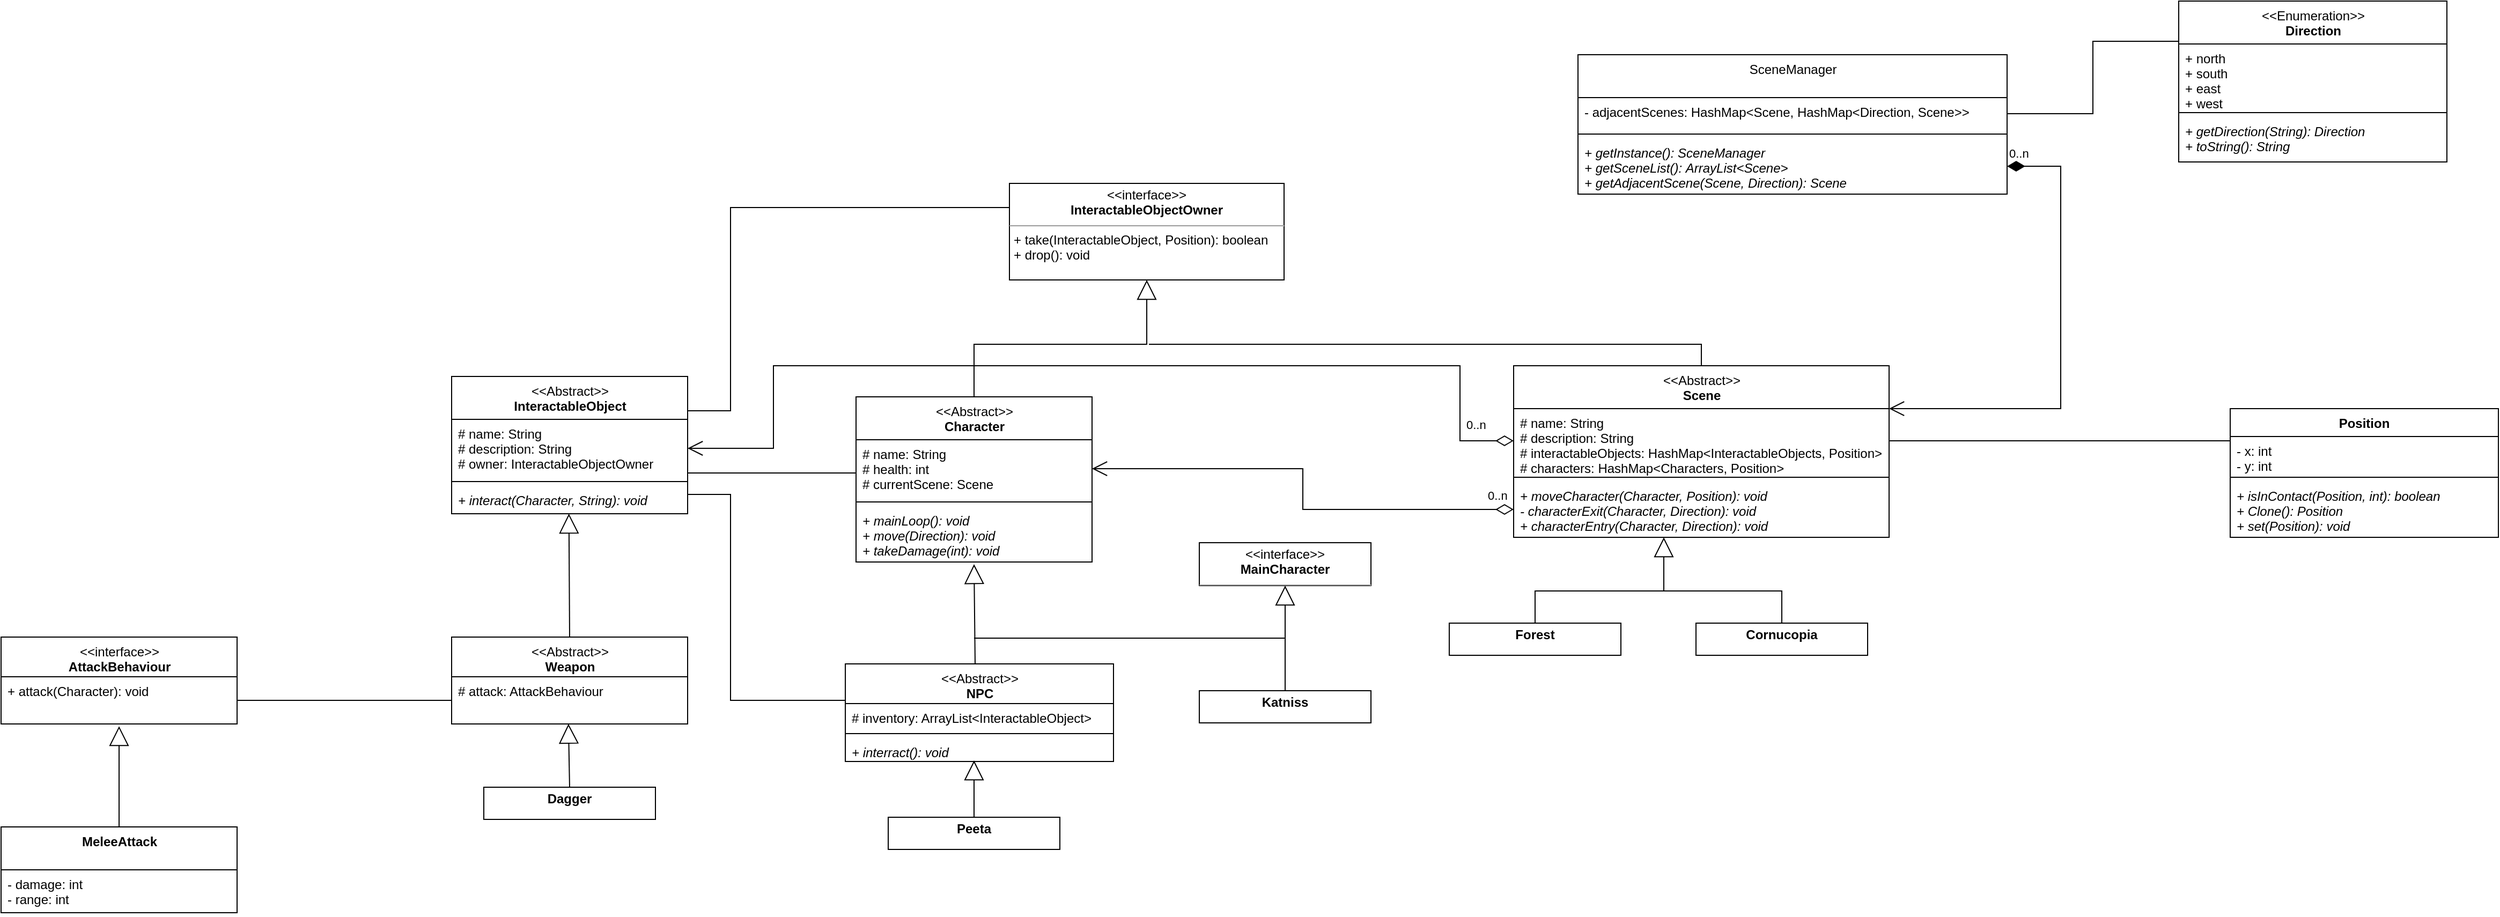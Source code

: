 <mxfile version="20.8.16" type="device"><diagram id="C5RBs43oDa-KdzZeNtuy" name="Page-1"><mxGraphModel dx="2387" dy="2113" grid="1" gridSize="10" guides="1" tooltips="1" connect="1" arrows="1" fold="1" page="1" pageScale="1" pageWidth="827" pageHeight="1169" math="0" shadow="0"><root><mxCell id="WIyWlLk6GJQsqaUBKTNV-0"/><mxCell id="WIyWlLk6GJQsqaUBKTNV-1" parent="WIyWlLk6GJQsqaUBKTNV-0"/><mxCell id="KbzgAZUYvBHw4ofvSIAz-62" style="edgeStyle=orthogonalEdgeStyle;rounded=0;orthogonalLoop=1;jettySize=auto;html=1;exitX=0;exitY=0.25;exitDx=0;exitDy=0;entryX=1;entryY=0.25;entryDx=0;entryDy=0;endArrow=none;endFill=0;jumpStyle=sharp;" parent="WIyWlLk6GJQsqaUBKTNV-1" source="KbzgAZUYvBHw4ofvSIAz-7" target="KbzgAZUYvBHw4ofvSIAz-9" edge="1"><mxGeometry relative="1" as="geometry"><Array as="points"><mxPoint x="670" y="123"/><mxPoint x="670" y="312"/></Array></mxGeometry></mxCell><mxCell id="KbzgAZUYvBHw4ofvSIAz-7" value="&lt;p style=&quot;margin:0px;margin-top:4px;text-align:center;&quot;&gt;&amp;lt;&amp;lt;interface&amp;gt;&amp;gt;&lt;br&gt;&lt;b&gt;InteractableObjectOwner&lt;/b&gt;&lt;/p&gt;&lt;hr size=&quot;1&quot;&gt;&lt;p style=&quot;margin:0px;margin-left:4px;&quot;&gt;+ take(InteractableObject, Position): boolean&lt;/p&gt;&lt;p style=&quot;margin:0px;margin-left:4px;&quot;&gt;+ drop(): void&lt;/p&gt;" style="verticalAlign=top;align=left;overflow=fill;fontSize=12;fontFamily=Helvetica;html=1;" parent="WIyWlLk6GJQsqaUBKTNV-1" vertex="1"><mxGeometry x="930" y="100" width="256" height="90" as="geometry"/></mxCell><mxCell id="KbzgAZUYvBHw4ofvSIAz-8" value="&lt;p style=&quot;margin:0px;margin-top:4px;text-align:center;&quot;&gt;&amp;lt;&amp;lt;interface&amp;gt;&amp;gt;&lt;br&gt;&lt;b&gt;MainCharacter&lt;/b&gt;&lt;/p&gt;&lt;hr size=&quot;1&quot;&gt;&lt;p style=&quot;margin:0px;margin-left:4px;&quot;&gt;&lt;br&gt;&lt;/p&gt;" style="verticalAlign=top;align=left;overflow=fill;fontSize=12;fontFamily=Helvetica;html=1;" parent="WIyWlLk6GJQsqaUBKTNV-1" vertex="1"><mxGeometry x="1107" y="435" width="160" height="40" as="geometry"/></mxCell><mxCell id="KbzgAZUYvBHw4ofvSIAz-65" style="edgeStyle=orthogonalEdgeStyle;rounded=0;orthogonalLoop=1;jettySize=auto;html=1;exitX=1;exitY=0.5;exitDx=0;exitDy=0;entryX=0;entryY=0.5;entryDx=0;entryDy=0;endArrow=none;endFill=0;jumpStyle=sharp;" parent="WIyWlLk6GJQsqaUBKTNV-1" source="KbzgAZUYvBHw4ofvSIAz-12" target="KbzgAZUYvBHw4ofvSIAz-28" edge="1"><mxGeometry relative="1" as="geometry"><Array as="points"><mxPoint x="630" y="390"/><mxPoint x="670" y="390"/><mxPoint x="670" y="582"/><mxPoint x="777" y="582"/></Array></mxGeometry></mxCell><mxCell id="KbzgAZUYvBHw4ofvSIAz-9" value="&lt;span style=&quot;font-weight: normal;&quot;&gt;&amp;lt;&amp;lt;Abstract&amp;gt;&amp;gt;&lt;/span&gt;&lt;br&gt;InteractableObject" style="swimlane;fontStyle=1;align=center;verticalAlign=top;childLayout=stackLayout;horizontal=1;startSize=40;horizontalStack=0;resizeParent=1;resizeParentMax=0;resizeLast=0;collapsible=1;marginBottom=0;html=1;" parent="WIyWlLk6GJQsqaUBKTNV-1" vertex="1"><mxGeometry x="410" y="280" width="220" height="128" as="geometry"/></mxCell><mxCell id="KbzgAZUYvBHw4ofvSIAz-10" value="# name: String&#10;# description: String&#10;# owner: InteractableObjectOwner" style="text;strokeColor=none;fillColor=none;align=left;verticalAlign=top;spacingLeft=4;spacingRight=4;overflow=hidden;rotatable=0;points=[[0,0.5],[1,0.5]];portConstraint=eastwest;" parent="KbzgAZUYvBHw4ofvSIAz-9" vertex="1"><mxGeometry y="40" width="220" height="54" as="geometry"/></mxCell><mxCell id="KbzgAZUYvBHw4ofvSIAz-11" value="" style="line;strokeWidth=1;fillColor=none;align=left;verticalAlign=middle;spacingTop=-1;spacingLeft=3;spacingRight=3;rotatable=0;labelPosition=right;points=[];portConstraint=eastwest;strokeColor=inherit;" parent="KbzgAZUYvBHw4ofvSIAz-9" vertex="1"><mxGeometry y="94" width="220" height="8" as="geometry"/></mxCell><mxCell id="KbzgAZUYvBHw4ofvSIAz-12" value="+ interact(Character, String): void" style="text;strokeColor=none;fillColor=none;align=left;verticalAlign=top;spacingLeft=4;spacingRight=4;overflow=hidden;rotatable=0;points=[[0,0.5],[1,0.5]];portConstraint=eastwest;fontStyle=2" parent="KbzgAZUYvBHw4ofvSIAz-9" vertex="1"><mxGeometry y="102" width="220" height="26" as="geometry"/></mxCell><mxCell id="KbzgAZUYvBHw4ofvSIAz-13" value="&lt;span style=&quot;font-weight: normal;&quot;&gt;&amp;lt;&amp;lt;Abstract&amp;gt;&amp;gt;&lt;/span&gt;&lt;br&gt;Weapon" style="swimlane;fontStyle=1;align=center;verticalAlign=top;childLayout=stackLayout;horizontal=1;startSize=37;horizontalStack=0;resizeParent=1;resizeParentMax=0;resizeLast=0;collapsible=1;marginBottom=0;html=1;" parent="WIyWlLk6GJQsqaUBKTNV-1" vertex="1"><mxGeometry x="410" y="523" width="220" height="81" as="geometry"/></mxCell><mxCell id="KbzgAZUYvBHw4ofvSIAz-14" value="# attack: AttackBehaviour" style="text;strokeColor=none;fillColor=none;align=left;verticalAlign=top;spacingLeft=4;spacingRight=4;overflow=hidden;rotatable=0;points=[[0,0.5],[1,0.5]];portConstraint=eastwest;" parent="KbzgAZUYvBHw4ofvSIAz-13" vertex="1"><mxGeometry y="37" width="220" height="44" as="geometry"/></mxCell><mxCell id="KbzgAZUYvBHw4ofvSIAz-21" value="&lt;p style=&quot;margin:0px;margin-top:4px;text-align:center;&quot;&gt;&lt;b&gt;Dagger&lt;/b&gt;&lt;/p&gt;" style="verticalAlign=top;align=left;overflow=fill;fontSize=12;fontFamily=Helvetica;html=1;" parent="WIyWlLk6GJQsqaUBKTNV-1" vertex="1"><mxGeometry x="440" y="663" width="160" height="30" as="geometry"/></mxCell><mxCell id="KbzgAZUYvBHw4ofvSIAz-23" value="&lt;span style=&quot;font-style: normal;&quot;&gt;&lt;span style=&quot;font-weight: normal;&quot;&gt;&amp;lt;&amp;lt;Abstract&amp;gt;&amp;gt;&lt;/span&gt;&lt;br&gt;Character&lt;/span&gt;" style="swimlane;fontStyle=3;align=center;verticalAlign=top;childLayout=stackLayout;horizontal=1;startSize=40;horizontalStack=0;resizeParent=1;resizeParentMax=0;resizeLast=0;collapsible=1;marginBottom=0;html=1;" parent="WIyWlLk6GJQsqaUBKTNV-1" vertex="1"><mxGeometry x="787" y="299" width="220" height="154" as="geometry"/></mxCell><mxCell id="KbzgAZUYvBHw4ofvSIAz-24" value="# name: String&#10;# health: int&#10;# currentScene: Scene" style="text;strokeColor=none;fillColor=none;align=left;verticalAlign=top;spacingLeft=4;spacingRight=4;overflow=hidden;rotatable=0;points=[[0,0.5],[1,0.5]];portConstraint=eastwest;" parent="KbzgAZUYvBHw4ofvSIAz-23" vertex="1"><mxGeometry y="40" width="220" height="54" as="geometry"/></mxCell><mxCell id="KbzgAZUYvBHw4ofvSIAz-25" value="" style="line;strokeWidth=1;fillColor=none;align=left;verticalAlign=middle;spacingTop=-1;spacingLeft=3;spacingRight=3;rotatable=0;labelPosition=right;points=[];portConstraint=eastwest;strokeColor=inherit;" parent="KbzgAZUYvBHw4ofvSIAz-23" vertex="1"><mxGeometry y="94" width="220" height="8" as="geometry"/></mxCell><mxCell id="KbzgAZUYvBHw4ofvSIAz-26" value="+ mainLoop(): void&#10;+ move(Direction): void&#10;+ takeDamage(int): void" style="text;strokeColor=none;fillColor=none;align=left;verticalAlign=top;spacingLeft=4;spacingRight=4;overflow=hidden;rotatable=0;points=[[0,0.5],[1,0.5]];portConstraint=eastwest;fontStyle=2" parent="KbzgAZUYvBHw4ofvSIAz-23" vertex="1"><mxGeometry y="102" width="220" height="52" as="geometry"/></mxCell><mxCell id="KbzgAZUYvBHw4ofvSIAz-27" value="&lt;span style=&quot;font-weight: normal;&quot;&gt;&amp;lt;&amp;lt;Abstract&amp;gt;&amp;gt;&lt;/span&gt;&lt;br&gt;NPC" style="swimlane;fontStyle=1;align=center;verticalAlign=top;childLayout=stackLayout;horizontal=1;startSize=37;horizontalStack=0;resizeParent=1;resizeParentMax=0;resizeLast=0;collapsible=1;marginBottom=0;html=1;" parent="WIyWlLk6GJQsqaUBKTNV-1" vertex="1"><mxGeometry x="777" y="548" width="250" height="91" as="geometry"/></mxCell><mxCell id="KbzgAZUYvBHw4ofvSIAz-28" value="# inventory: ArrayList&lt;InteractableObject&gt;" style="text;strokeColor=none;fillColor=none;align=left;verticalAlign=top;spacingLeft=4;spacingRight=4;overflow=hidden;rotatable=0;points=[[0,0.5],[1,0.5]];portConstraint=eastwest;" parent="KbzgAZUYvBHw4ofvSIAz-27" vertex="1"><mxGeometry y="37" width="250" height="24" as="geometry"/></mxCell><mxCell id="KbzgAZUYvBHw4ofvSIAz-29" value="" style="line;strokeWidth=1;fillColor=none;align=left;verticalAlign=middle;spacingTop=-1;spacingLeft=3;spacingRight=3;rotatable=0;labelPosition=right;points=[];portConstraint=eastwest;strokeColor=inherit;" parent="KbzgAZUYvBHw4ofvSIAz-27" vertex="1"><mxGeometry y="61" width="250" height="8" as="geometry"/></mxCell><mxCell id="KbzgAZUYvBHw4ofvSIAz-30" value="+ interract(): void" style="text;strokeColor=none;fillColor=none;align=left;verticalAlign=top;spacingLeft=4;spacingRight=4;overflow=hidden;rotatable=0;points=[[0,0.5],[1,0.5]];portConstraint=eastwest;fontStyle=2" parent="KbzgAZUYvBHw4ofvSIAz-27" vertex="1"><mxGeometry y="69" width="250" height="22" as="geometry"/></mxCell><mxCell id="KbzgAZUYvBHw4ofvSIAz-40" style="edgeStyle=orthogonalEdgeStyle;rounded=0;orthogonalLoop=1;jettySize=auto;html=1;exitX=0.5;exitY=0;exitDx=0;exitDy=0;endArrow=none;endFill=0;" parent="WIyWlLk6GJQsqaUBKTNV-1" source="KbzgAZUYvBHw4ofvSIAz-31" edge="1"><mxGeometry relative="1" as="geometry"><mxPoint x="897" y="524" as="targetPoint"/><Array as="points"><mxPoint x="1187" y="524"/><mxPoint x="907" y="524"/></Array></mxGeometry></mxCell><mxCell id="KbzgAZUYvBHw4ofvSIAz-31" value="&lt;p style=&quot;margin:0px;margin-top:4px;text-align:center;&quot;&gt;&lt;b&gt;Katniss&lt;/b&gt;&lt;/p&gt;" style="verticalAlign=top;align=left;overflow=fill;fontSize=12;fontFamily=Helvetica;html=1;" parent="WIyWlLk6GJQsqaUBKTNV-1" vertex="1"><mxGeometry x="1107" y="573" width="160" height="30" as="geometry"/></mxCell><mxCell id="KbzgAZUYvBHw4ofvSIAz-32" value="&lt;p style=&quot;margin:0px;margin-top:4px;text-align:center;&quot;&gt;&lt;b&gt;Peeta&lt;/b&gt;&lt;/p&gt;" style="verticalAlign=top;align=left;overflow=fill;fontSize=12;fontFamily=Helvetica;html=1;" parent="WIyWlLk6GJQsqaUBKTNV-1" vertex="1"><mxGeometry x="817" y="691" width="160" height="30" as="geometry"/></mxCell><mxCell id="KbzgAZUYvBHw4ofvSIAz-34" value="" style="endArrow=block;endSize=16;endFill=0;html=1;rounded=0;exitX=0.5;exitY=0;exitDx=0;exitDy=0;entryX=0.497;entryY=0.997;entryDx=0;entryDy=0;entryPerimeter=0;" parent="WIyWlLk6GJQsqaUBKTNV-1" source="KbzgAZUYvBHw4ofvSIAz-13" target="KbzgAZUYvBHw4ofvSIAz-12" edge="1"><mxGeometry x="0.125" y="-80" width="160" relative="1" as="geometry"><mxPoint x="590" y="500" as="sourcePoint"/><mxPoint x="520" y="400" as="targetPoint"/><mxPoint as="offset"/></mxGeometry></mxCell><mxCell id="KbzgAZUYvBHw4ofvSIAz-35" value="" style="endArrow=block;endSize=16;endFill=0;html=1;rounded=0;exitX=0.5;exitY=0;exitDx=0;exitDy=0;entryX=0.495;entryY=0.997;entryDx=0;entryDy=0;entryPerimeter=0;" parent="WIyWlLk6GJQsqaUBKTNV-1" source="KbzgAZUYvBHw4ofvSIAz-21" target="KbzgAZUYvBHw4ofvSIAz-14" edge="1"><mxGeometry x="0.125" y="-80" width="160" relative="1" as="geometry"><mxPoint x="530" y="533" as="sourcePoint"/><mxPoint x="529.34" y="403.922" as="targetPoint"/><mxPoint as="offset"/></mxGeometry></mxCell><mxCell id="KbzgAZUYvBHw4ofvSIAz-36" value="" style="endArrow=block;endSize=16;endFill=0;html=1;rounded=0;exitX=0.5;exitY=0;exitDx=0;exitDy=0;" parent="WIyWlLk6GJQsqaUBKTNV-1" source="KbzgAZUYvBHw4ofvSIAz-32" edge="1"><mxGeometry x="0.125" y="-80" width="160" relative="1" as="geometry"><mxPoint x="896" y="688" as="sourcePoint"/><mxPoint x="897" y="638" as="targetPoint"/><mxPoint as="offset"/></mxGeometry></mxCell><mxCell id="KbzgAZUYvBHw4ofvSIAz-37" value="" style="endArrow=block;endSize=16;endFill=0;html=1;rounded=0;exitX=0.5;exitY=0;exitDx=0;exitDy=0;" parent="WIyWlLk6GJQsqaUBKTNV-1" edge="1"><mxGeometry x="0.125" y="-80" width="160" relative="1" as="geometry"><mxPoint x="898" y="548" as="sourcePoint"/><mxPoint x="897" y="455" as="targetPoint"/><mxPoint as="offset"/></mxGeometry></mxCell><mxCell id="KbzgAZUYvBHw4ofvSIAz-38" value="" style="endArrow=block;endSize=16;endFill=0;html=1;rounded=0;entryX=0.5;entryY=1;entryDx=0;entryDy=0;exitX=0.5;exitY=0;exitDx=0;exitDy=0;jumpStyle=sharp;" parent="WIyWlLk6GJQsqaUBKTNV-1" source="KbzgAZUYvBHw4ofvSIAz-23" target="KbzgAZUYvBHw4ofvSIAz-7" edge="1"><mxGeometry x="0.125" y="-80" width="160" relative="1" as="geometry"><mxPoint x="849" y="260" as="sourcePoint"/><mxPoint x="849.29" y="160" as="targetPoint"/><mxPoint as="offset"/><Array as="points"><mxPoint x="897" y="250"/><mxPoint x="1058" y="250"/></Array></mxGeometry></mxCell><mxCell id="KbzgAZUYvBHw4ofvSIAz-39" value="" style="endArrow=block;endSize=16;endFill=0;html=1;rounded=0;entryX=0.5;entryY=1;entryDx=0;entryDy=0;exitX=0.5;exitY=0;exitDx=0;exitDy=0;" parent="WIyWlLk6GJQsqaUBKTNV-1" source="KbzgAZUYvBHw4ofvSIAz-31" target="KbzgAZUYvBHw4ofvSIAz-8" edge="1"><mxGeometry x="0.125" y="-80" width="160" relative="1" as="geometry"><mxPoint x="907.0" y="698" as="sourcePoint"/><mxPoint x="906.45" y="637.998" as="targetPoint"/><mxPoint as="offset"/></mxGeometry></mxCell><mxCell id="KbzgAZUYvBHw4ofvSIAz-45" style="edgeStyle=orthogonalEdgeStyle;rounded=0;orthogonalLoop=1;jettySize=auto;html=1;exitX=0.5;exitY=0;exitDx=0;exitDy=0;endArrow=none;endFill=0;" parent="WIyWlLk6GJQsqaUBKTNV-1" source="KbzgAZUYvBHw4ofvSIAz-41" edge="1"><mxGeometry relative="1" as="geometry"><mxPoint x="1060" y="250" as="targetPoint"/><Array as="points"><mxPoint x="1510" y="250"/><mxPoint x="1060" y="250"/></Array></mxGeometry></mxCell><mxCell id="KbzgAZUYvBHw4ofvSIAz-41" value="&lt;span style=&quot;font-weight: normal;&quot;&gt;&amp;lt;&amp;lt;Abstract&amp;gt;&amp;gt;&lt;/span&gt;&lt;br&gt;Scene" style="swimlane;fontStyle=1;align=center;verticalAlign=top;childLayout=stackLayout;horizontal=1;startSize=40;horizontalStack=0;resizeParent=1;resizeParentMax=0;resizeLast=0;collapsible=1;marginBottom=0;html=1;" parent="WIyWlLk6GJQsqaUBKTNV-1" vertex="1"><mxGeometry x="1400" y="270" width="350" height="160" as="geometry"/></mxCell><mxCell id="KbzgAZUYvBHw4ofvSIAz-42" value="# name: String&#10;# description: String&#10;# interactableObjects: HashMap&lt;InteractableObjects, Position&gt;&#10;# characters: HashMap&lt;Characters, Position&gt;&#10;# sceneSize: int" style="text;strokeColor=none;fillColor=none;align=left;verticalAlign=top;spacingLeft=4;spacingRight=4;overflow=hidden;rotatable=0;points=[[0,0.5],[1,0.5]];portConstraint=eastwest;" parent="KbzgAZUYvBHw4ofvSIAz-41" vertex="1"><mxGeometry y="40" width="350" height="60" as="geometry"/></mxCell><mxCell id="KbzgAZUYvBHw4ofvSIAz-43" value="" style="line;strokeWidth=1;fillColor=none;align=left;verticalAlign=middle;spacingTop=-1;spacingLeft=3;spacingRight=3;rotatable=0;labelPosition=right;points=[];portConstraint=eastwest;strokeColor=inherit;" parent="KbzgAZUYvBHw4ofvSIAz-41" vertex="1"><mxGeometry y="100" width="350" height="8" as="geometry"/></mxCell><mxCell id="KbzgAZUYvBHw4ofvSIAz-44" value="+ moveCharacter(Character, Position): void&#10;- characterExit(Character, Direction): void&#10;+ characterEntry(Character, Direction): void" style="text;strokeColor=none;fillColor=none;align=left;verticalAlign=top;spacingLeft=4;spacingRight=4;overflow=hidden;rotatable=0;points=[[0,0.5],[1,0.5]];portConstraint=eastwest;fontStyle=2" parent="KbzgAZUYvBHw4ofvSIAz-41" vertex="1"><mxGeometry y="108" width="350" height="52" as="geometry"/></mxCell><mxCell id="KbzgAZUYvBHw4ofvSIAz-46" value="&lt;p style=&quot;margin:0px;margin-top:4px;text-align:center;&quot;&gt;&lt;b&gt;Forest&lt;/b&gt;&lt;/p&gt;" style="verticalAlign=top;align=left;overflow=fill;fontSize=12;fontFamily=Helvetica;html=1;" parent="WIyWlLk6GJQsqaUBKTNV-1" vertex="1"><mxGeometry x="1340" y="510" width="160" height="30" as="geometry"/></mxCell><mxCell id="KbzgAZUYvBHw4ofvSIAz-49" style="edgeStyle=orthogonalEdgeStyle;rounded=0;orthogonalLoop=1;jettySize=auto;html=1;exitX=0.5;exitY=0;exitDx=0;exitDy=0;endArrow=none;endFill=0;" parent="WIyWlLk6GJQsqaUBKTNV-1" source="KbzgAZUYvBHw4ofvSIAz-47" edge="1"><mxGeometry relative="1" as="geometry"><mxPoint x="1540" y="470" as="targetPoint"/><Array as="points"><mxPoint x="1650" y="480"/><mxPoint x="1540" y="480"/></Array></mxGeometry></mxCell><mxCell id="KbzgAZUYvBHw4ofvSIAz-47" value="&lt;p style=&quot;margin:0px;margin-top:4px;text-align:center;&quot;&gt;&lt;b&gt;Cornucopia&lt;/b&gt;&lt;/p&gt;" style="verticalAlign=top;align=left;overflow=fill;fontSize=12;fontFamily=Helvetica;html=1;" parent="WIyWlLk6GJQsqaUBKTNV-1" vertex="1"><mxGeometry x="1570" y="510" width="160" height="30" as="geometry"/></mxCell><mxCell id="KbzgAZUYvBHw4ofvSIAz-48" value="" style="endArrow=block;endSize=16;endFill=0;html=1;rounded=0;exitX=0.5;exitY=0;exitDx=0;exitDy=0;" parent="WIyWlLk6GJQsqaUBKTNV-1" source="KbzgAZUYvBHw4ofvSIAz-46" edge="1"><mxGeometry x="0.125" y="-80" width="160" relative="1" as="geometry"><mxPoint x="1540" y="540" as="sourcePoint"/><mxPoint x="1540" y="430" as="targetPoint"/><mxPoint as="offset"/><Array as="points"><mxPoint x="1420" y="480"/><mxPoint x="1540" y="480"/></Array></mxGeometry></mxCell><mxCell id="KbzgAZUYvBHw4ofvSIAz-60" style="edgeStyle=orthogonalEdgeStyle;rounded=0;orthogonalLoop=1;jettySize=auto;html=1;exitX=0;exitY=0.25;exitDx=0;exitDy=0;entryX=1;entryY=0.5;entryDx=0;entryDy=0;endArrow=none;endFill=0;" parent="WIyWlLk6GJQsqaUBKTNV-1" source="KbzgAZUYvBHw4ofvSIAz-50" target="KbzgAZUYvBHw4ofvSIAz-42" edge="1"><mxGeometry relative="1" as="geometry"/></mxCell><mxCell id="KbzgAZUYvBHw4ofvSIAz-50" value="Position" style="swimlane;fontStyle=1;align=center;verticalAlign=top;childLayout=stackLayout;horizontal=1;startSize=26;horizontalStack=0;resizeParent=1;resizeParentMax=0;resizeLast=0;collapsible=1;marginBottom=0;" parent="WIyWlLk6GJQsqaUBKTNV-1" vertex="1"><mxGeometry x="2068" y="310" width="250" height="120" as="geometry"/></mxCell><mxCell id="KbzgAZUYvBHw4ofvSIAz-51" value="- x: int&#10;- y: int&#10;" style="text;strokeColor=none;fillColor=none;align=left;verticalAlign=top;spacingLeft=4;spacingRight=4;overflow=hidden;rotatable=0;points=[[0,0.5],[1,0.5]];portConstraint=eastwest;" parent="KbzgAZUYvBHw4ofvSIAz-50" vertex="1"><mxGeometry y="26" width="250" height="34" as="geometry"/></mxCell><mxCell id="KbzgAZUYvBHw4ofvSIAz-52" value="" style="line;strokeWidth=1;fillColor=none;align=left;verticalAlign=middle;spacingTop=-1;spacingLeft=3;spacingRight=3;rotatable=0;labelPosition=right;points=[];portConstraint=eastwest;strokeColor=inherit;" parent="KbzgAZUYvBHw4ofvSIAz-50" vertex="1"><mxGeometry y="60" width="250" height="8" as="geometry"/></mxCell><mxCell id="KbzgAZUYvBHw4ofvSIAz-53" value="+ isInContact(Position, int): boolean&#10;+ Clone(): Position&#10;+ set(Position): void" style="text;strokeColor=none;fillColor=none;align=left;verticalAlign=top;spacingLeft=4;spacingRight=4;overflow=hidden;rotatable=0;points=[[0,0.5],[1,0.5]];portConstraint=eastwest;fontStyle=2" parent="KbzgAZUYvBHw4ofvSIAz-50" vertex="1"><mxGeometry y="68" width="250" height="52" as="geometry"/></mxCell><mxCell id="KbzgAZUYvBHw4ofvSIAz-61" style="edgeStyle=orthogonalEdgeStyle;rounded=0;orthogonalLoop=1;jettySize=auto;html=1;exitX=0;exitY=0.25;exitDx=0;exitDy=0;endArrow=none;endFill=0;" parent="WIyWlLk6GJQsqaUBKTNV-1" source="KbzgAZUYvBHw4ofvSIAz-54" target="YPkDti6GqqDZcME10Vep-1" edge="1"><mxGeometry relative="1" as="geometry"/></mxCell><mxCell id="KbzgAZUYvBHw4ofvSIAz-54" value="&lt;span style=&quot;font-weight: normal;&quot;&gt;&amp;lt;&amp;lt;Enumeration&amp;gt;&amp;gt;&lt;/span&gt;&lt;br&gt;Direction" style="swimlane;fontStyle=1;align=center;verticalAlign=top;childLayout=stackLayout;horizontal=1;startSize=40;horizontalStack=0;resizeParent=1;resizeParentMax=0;resizeLast=0;collapsible=1;marginBottom=0;html=1;" parent="WIyWlLk6GJQsqaUBKTNV-1" vertex="1"><mxGeometry x="2020" y="-70" width="250" height="150" as="geometry"/></mxCell><mxCell id="KbzgAZUYvBHw4ofvSIAz-55" value="+ north&#10;+ south&#10;+ east&#10;+ west" style="text;strokeColor=none;fillColor=none;align=left;verticalAlign=top;spacingLeft=4;spacingRight=4;overflow=hidden;rotatable=0;points=[[0,0.5],[1,0.5]];portConstraint=eastwest;" parent="KbzgAZUYvBHw4ofvSIAz-54" vertex="1"><mxGeometry y="40" width="250" height="60" as="geometry"/></mxCell><mxCell id="KbzgAZUYvBHw4ofvSIAz-56" value="" style="line;strokeWidth=1;fillColor=none;align=left;verticalAlign=middle;spacingTop=-1;spacingLeft=3;spacingRight=3;rotatable=0;labelPosition=right;points=[];portConstraint=eastwest;strokeColor=inherit;" parent="KbzgAZUYvBHw4ofvSIAz-54" vertex="1"><mxGeometry y="100" width="250" height="8" as="geometry"/></mxCell><mxCell id="KbzgAZUYvBHw4ofvSIAz-57" value="+ getDirection(String): Direction&#10;+ toString(): String" style="text;strokeColor=none;fillColor=none;align=left;verticalAlign=top;spacingLeft=4;spacingRight=4;overflow=hidden;rotatable=0;points=[[0,0.5],[1,0.5]];portConstraint=eastwest;fontStyle=2" parent="KbzgAZUYvBHw4ofvSIAz-54" vertex="1"><mxGeometry y="108" width="250" height="42" as="geometry"/></mxCell><mxCell id="YPkDti6GqqDZcME10Vep-0" value="&lt;span style=&quot;font-weight: 400;&quot;&gt;SceneManager&lt;/span&gt;" style="swimlane;fontStyle=1;align=center;verticalAlign=top;childLayout=stackLayout;horizontal=1;startSize=40;horizontalStack=0;resizeParent=1;resizeParentMax=0;resizeLast=0;collapsible=1;marginBottom=0;html=1;" parent="WIyWlLk6GJQsqaUBKTNV-1" vertex="1"><mxGeometry x="1460" y="-20" width="400" height="130" as="geometry"/></mxCell><mxCell id="YPkDti6GqqDZcME10Vep-1" value="- adjacentScenes: HashMap&lt;Scene, HashMap&lt;Direction, Scene&gt;&gt;" style="text;strokeColor=none;fillColor=none;align=left;verticalAlign=top;spacingLeft=4;spacingRight=4;overflow=hidden;rotatable=0;points=[[0,0.5],[1,0.5]];portConstraint=eastwest;" parent="YPkDti6GqqDZcME10Vep-0" vertex="1"><mxGeometry y="40" width="400" height="30" as="geometry"/></mxCell><mxCell id="YPkDti6GqqDZcME10Vep-2" value="" style="line;strokeWidth=1;fillColor=none;align=left;verticalAlign=middle;spacingTop=-1;spacingLeft=3;spacingRight=3;rotatable=0;labelPosition=right;points=[];portConstraint=eastwest;strokeColor=inherit;" parent="YPkDti6GqqDZcME10Vep-0" vertex="1"><mxGeometry y="70" width="400" height="8" as="geometry"/></mxCell><mxCell id="YPkDti6GqqDZcME10Vep-3" value="+ getInstance(): SceneManager&#10;+ getSceneList(): ArrayList&lt;Scene&gt;&#10;+ getAdjacentScene(Scene, Direction): Scene" style="text;strokeColor=none;fillColor=none;align=left;verticalAlign=top;spacingLeft=4;spacingRight=4;overflow=hidden;rotatable=0;points=[[0,0.5],[1,0.5]];portConstraint=eastwest;fontStyle=2" parent="YPkDti6GqqDZcME10Vep-0" vertex="1"><mxGeometry y="78" width="400" height="52" as="geometry"/></mxCell><mxCell id="YPkDti6GqqDZcME10Vep-5" value="0..n" style="endArrow=open;html=1;endSize=12;startArrow=diamondThin;startSize=14;startFill=1;edgeStyle=orthogonalEdgeStyle;align=left;verticalAlign=bottom;rounded=0;exitX=1;exitY=0.5;exitDx=0;exitDy=0;entryX=1;entryY=0.25;entryDx=0;entryDy=0;" parent="WIyWlLk6GJQsqaUBKTNV-1" source="YPkDti6GqqDZcME10Vep-3" target="KbzgAZUYvBHw4ofvSIAz-41" edge="1"><mxGeometry x="-1" y="3" relative="1" as="geometry"><mxPoint x="1730" y="200" as="sourcePoint"/><mxPoint x="1890" y="200" as="targetPoint"/><Array as="points"><mxPoint x="1910" y="84"/><mxPoint x="1910" y="310"/></Array></mxGeometry></mxCell><mxCell id="YPkDti6GqqDZcME10Vep-6" value="0..n" style="endArrow=open;html=1;endSize=12;startArrow=diamondThin;startSize=14;startFill=0;edgeStyle=orthogonalEdgeStyle;align=left;verticalAlign=bottom;rounded=0;exitX=0;exitY=0.5;exitDx=0;exitDy=0;entryX=1;entryY=0.5;entryDx=0;entryDy=0;" parent="WIyWlLk6GJQsqaUBKTNV-1" source="KbzgAZUYvBHw4ofvSIAz-44" target="KbzgAZUYvBHw4ofvSIAz-24" edge="1"><mxGeometry x="-0.878" y="-4" relative="1" as="geometry"><mxPoint x="1040" y="280" as="sourcePoint"/><mxPoint x="1200" y="280" as="targetPoint"/><mxPoint as="offset"/></mxGeometry></mxCell><mxCell id="YPkDti6GqqDZcME10Vep-8" style="edgeStyle=orthogonalEdgeStyle;rounded=0;orthogonalLoop=1;jettySize=auto;html=1;exitX=0;exitY=0.5;exitDx=0;exitDy=0;endArrow=none;endFill=0;" parent="WIyWlLk6GJQsqaUBKTNV-1" source="KbzgAZUYvBHw4ofvSIAz-26" edge="1"><mxGeometry relative="1" as="geometry"><mxPoint x="630" y="370" as="targetPoint"/><Array as="points"><mxPoint x="787" y="370"/></Array></mxGeometry></mxCell><mxCell id="YPkDti6GqqDZcME10Vep-9" value="0..n" style="endArrow=open;html=1;endSize=12;startArrow=diamondThin;startSize=14;startFill=0;edgeStyle=orthogonalEdgeStyle;align=left;verticalAlign=bottom;rounded=0;exitX=0;exitY=0.5;exitDx=0;exitDy=0;entryX=1;entryY=0.5;entryDx=0;entryDy=0;" parent="WIyWlLk6GJQsqaUBKTNV-1" source="KbzgAZUYvBHw4ofvSIAz-42" target="KbzgAZUYvBHw4ofvSIAz-10" edge="1"><mxGeometry x="-0.878" y="-4" relative="1" as="geometry"><mxPoint x="1410" y="414" as="sourcePoint"/><mxPoint x="1110" y="300" as="targetPoint"/><mxPoint as="offset"/><Array as="points"><mxPoint x="1350" y="340"/><mxPoint x="1350" y="270"/><mxPoint x="710" y="270"/><mxPoint x="710" y="347"/></Array></mxGeometry></mxCell><mxCell id="YPkDti6GqqDZcME10Vep-10" value="&lt;span style=&quot;font-weight: normal;&quot;&gt;&amp;lt;&amp;lt;interface&amp;gt;&amp;gt;&lt;/span&gt;&lt;br&gt;AttackBehaviour" style="swimlane;fontStyle=1;align=center;verticalAlign=top;childLayout=stackLayout;horizontal=1;startSize=37;horizontalStack=0;resizeParent=1;resizeParentMax=0;resizeLast=0;collapsible=1;marginBottom=0;html=1;" parent="WIyWlLk6GJQsqaUBKTNV-1" vertex="1"><mxGeometry x="-10" y="523" width="220" height="81" as="geometry"/></mxCell><mxCell id="YPkDti6GqqDZcME10Vep-11" value="+ attack(Character): void" style="text;strokeColor=none;fillColor=none;align=left;verticalAlign=top;spacingLeft=4;spacingRight=4;overflow=hidden;rotatable=0;points=[[0,0.5],[1,0.5]];portConstraint=eastwest;" parent="YPkDti6GqqDZcME10Vep-10" vertex="1"><mxGeometry y="37" width="220" height="44" as="geometry"/></mxCell><mxCell id="YPkDti6GqqDZcME10Vep-12" style="edgeStyle=orthogonalEdgeStyle;rounded=0;orthogonalLoop=1;jettySize=auto;html=1;exitX=1;exitY=0.5;exitDx=0;exitDy=0;entryX=0;entryY=0.5;entryDx=0;entryDy=0;endArrow=none;endFill=0;" parent="WIyWlLk6GJQsqaUBKTNV-1" source="YPkDti6GqqDZcME10Vep-11" target="KbzgAZUYvBHw4ofvSIAz-14" edge="1"><mxGeometry relative="1" as="geometry"/></mxCell><mxCell id="YPkDti6GqqDZcME10Vep-17" value="MeleeAttack" style="swimlane;fontStyle=1;align=center;verticalAlign=top;childLayout=stackLayout;horizontal=1;startSize=40;horizontalStack=0;resizeParent=1;resizeParentMax=0;resizeLast=0;collapsible=1;marginBottom=0;html=1;" parent="WIyWlLk6GJQsqaUBKTNV-1" vertex="1"><mxGeometry x="-10" y="700" width="220" height="80" as="geometry"/></mxCell><mxCell id="YPkDti6GqqDZcME10Vep-18" value="- damage: int&#10;- range: int" style="text;strokeColor=none;fillColor=none;align=left;verticalAlign=top;spacingLeft=4;spacingRight=4;overflow=hidden;rotatable=0;points=[[0,0.5],[1,0.5]];portConstraint=eastwest;" parent="YPkDti6GqqDZcME10Vep-17" vertex="1"><mxGeometry y="40" width="220" height="40" as="geometry"/></mxCell><mxCell id="YPkDti6GqqDZcME10Vep-21" value="" style="endArrow=block;endSize=16;endFill=0;html=1;rounded=0;exitX=0.5;exitY=0;exitDx=0;exitDy=0;entryX=0.5;entryY=1.047;entryDx=0;entryDy=0;entryPerimeter=0;" parent="WIyWlLk6GJQsqaUBKTNV-1" source="YPkDti6GqqDZcME10Vep-17" target="YPkDti6GqqDZcME10Vep-11" edge="1"><mxGeometry x="0.125" y="-80" width="160" relative="1" as="geometry"><mxPoint x="530" y="533" as="sourcePoint"/><mxPoint x="529.34" y="417.922" as="targetPoint"/><mxPoint as="offset"/></mxGeometry></mxCell></root></mxGraphModel></diagram></mxfile>